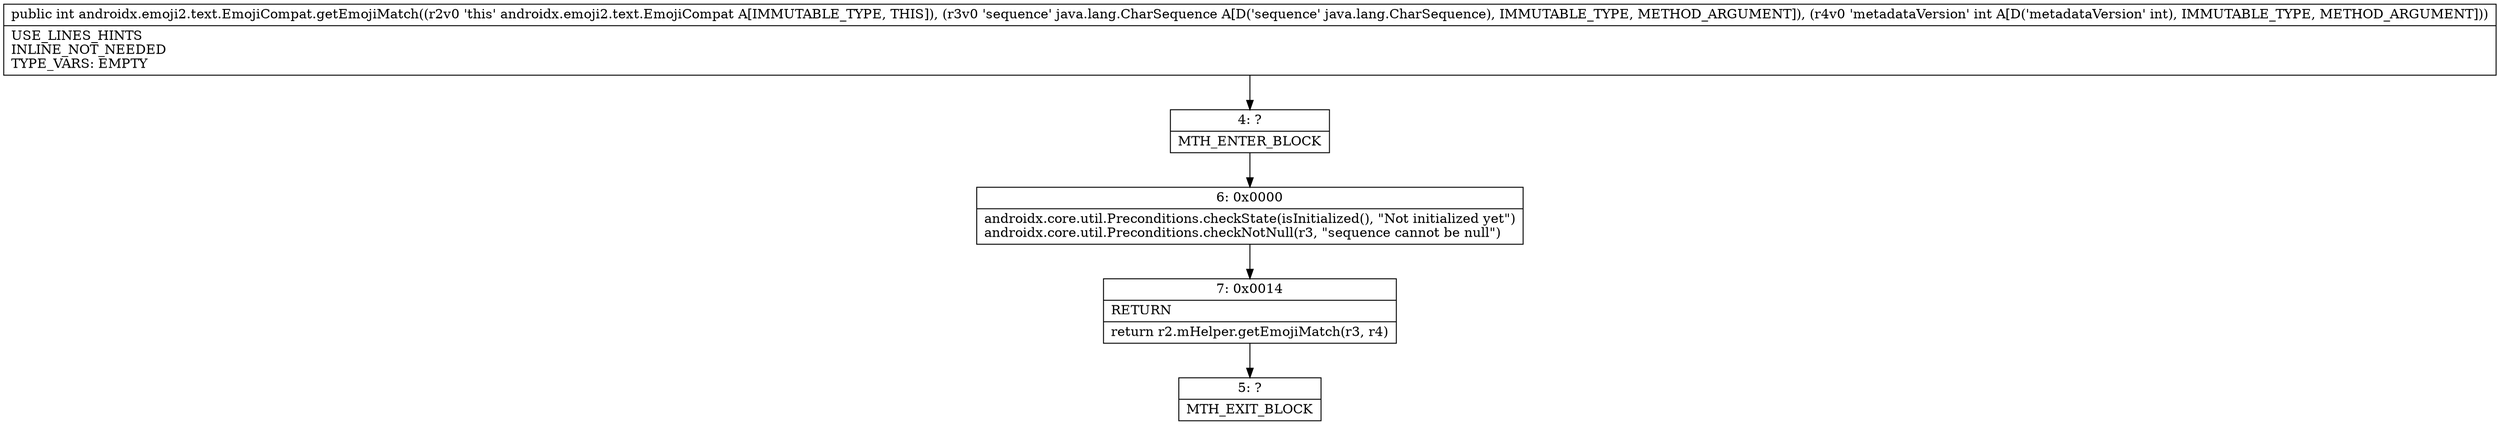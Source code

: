 digraph "CFG forandroidx.emoji2.text.EmojiCompat.getEmojiMatch(Ljava\/lang\/CharSequence;I)I" {
Node_4 [shape=record,label="{4\:\ ?|MTH_ENTER_BLOCK\l}"];
Node_6 [shape=record,label="{6\:\ 0x0000|androidx.core.util.Preconditions.checkState(isInitialized(), \"Not initialized yet\")\landroidx.core.util.Preconditions.checkNotNull(r3, \"sequence cannot be null\")\l}"];
Node_7 [shape=record,label="{7\:\ 0x0014|RETURN\l|return r2.mHelper.getEmojiMatch(r3, r4)\l}"];
Node_5 [shape=record,label="{5\:\ ?|MTH_EXIT_BLOCK\l}"];
MethodNode[shape=record,label="{public int androidx.emoji2.text.EmojiCompat.getEmojiMatch((r2v0 'this' androidx.emoji2.text.EmojiCompat A[IMMUTABLE_TYPE, THIS]), (r3v0 'sequence' java.lang.CharSequence A[D('sequence' java.lang.CharSequence), IMMUTABLE_TYPE, METHOD_ARGUMENT]), (r4v0 'metadataVersion' int A[D('metadataVersion' int), IMMUTABLE_TYPE, METHOD_ARGUMENT]))  | USE_LINES_HINTS\lINLINE_NOT_NEEDED\lTYPE_VARS: EMPTY\l}"];
MethodNode -> Node_4;Node_4 -> Node_6;
Node_6 -> Node_7;
Node_7 -> Node_5;
}

